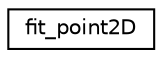 digraph "Graphical Class Hierarchy"
{
  edge [fontname="Helvetica",fontsize="10",labelfontname="Helvetica",labelfontsize="10"];
  node [fontname="Helvetica",fontsize="10",shape=record];
  rankdir="LR";
  Node0 [label="fit_point2D",height=0.2,width=0.4,color="black", fillcolor="white", style="filled",URL="$structfit__point2D.html"];
}
